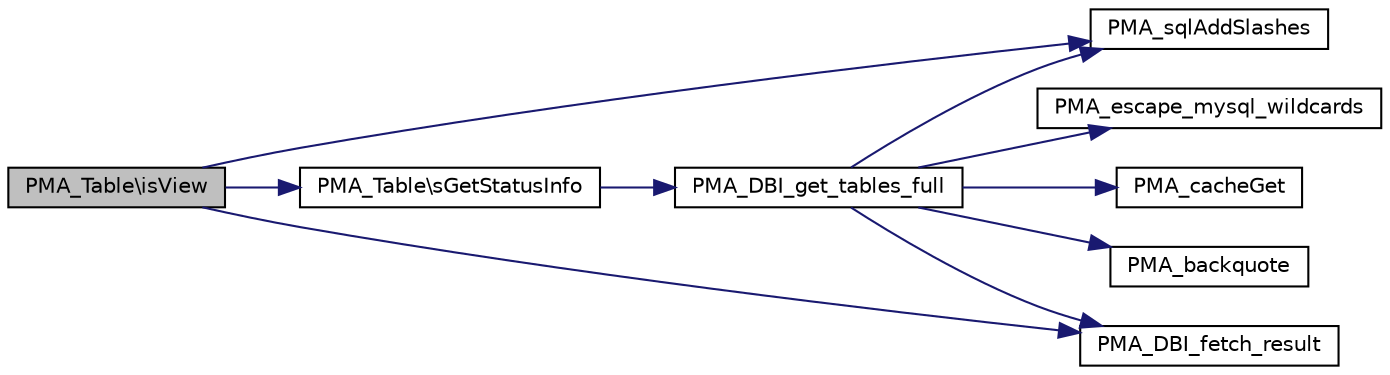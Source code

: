 digraph G
{
  edge [fontname="Helvetica",fontsize="10",labelfontname="Helvetica",labelfontsize="10"];
  node [fontname="Helvetica",fontsize="10",shape=record];
  rankdir="LR";
  Node1 [label="PMA_Table\\isView",height=0.2,width=0.4,color="black", fillcolor="grey75", style="filled" fontcolor="black"];
  Node1 -> Node2 [color="midnightblue",fontsize="10",style="solid",fontname="Helvetica"];
  Node2 [label="PMA_Table\\sGetStatusInfo",height=0.2,width=0.4,color="black", fillcolor="white", style="filled",URL="$classPMA__Table.html#a5bcf320752029cac160933f74afc8742",tooltip="Returns full table status info, or specific if $info provided this info is collected from information..."];
  Node2 -> Node3 [color="midnightblue",fontsize="10",style="solid",fontname="Helvetica"];
  Node3 [label="PMA_DBI_get_tables_full",height=0.2,width=0.4,color="black", fillcolor="white", style="filled",URL="$database__interface_8lib_8php.html#a666173b932079177ab299983242adc58",tooltip="returns array of all tables in given db or dbs this function expects unquoted names: RIGHT: my_databa..."];
  Node3 -> Node4 [color="midnightblue",fontsize="10",style="solid",fontname="Helvetica"];
  Node4 [label="PMA_escape_mysql_wildcards",height=0.2,width=0.4,color="black", fillcolor="white", style="filled",URL="$common_8lib_8php.html#a0eb68fc9b932fee53281ee4933bf242d",tooltip="Add slashes before &quot;_&quot; and &quot;%&quot; characters for using them in MySQL database, table and field names..."];
  Node3 -> Node5 [color="midnightblue",fontsize="10",style="solid",fontname="Helvetica"];
  Node5 [label="PMA_sqlAddSlashes",height=0.2,width=0.4,color="black", fillcolor="white", style="filled",URL="$common_8lib_8php.html#a799062f79f401d1f20735d292d008eaf",tooltip="Add slashes before &quot;&#39;&quot; and &quot;\&quot; characters so a value containing them can be used in a sql comparison..."];
  Node3 -> Node6 [color="midnightblue",fontsize="10",style="solid",fontname="Helvetica"];
  Node6 [label="PMA_cacheGet",height=0.2,width=0.4,color="black", fillcolor="white", style="filled",URL="$common_8lib_8php.html#a28b14adfbbd7d246da55512f63bde226",tooltip="Gets cached information from the session."];
  Node3 -> Node7 [color="midnightblue",fontsize="10",style="solid",fontname="Helvetica"];
  Node7 [label="PMA_backquote",height=0.2,width=0.4,color="black", fillcolor="white", style="filled",URL="$common_8lib_8php.html#a81c4628f679a153bb4475c5ee2ae49ec",tooltip="Adds backquotes on both sides of a database, table or field name."];
  Node3 -> Node8 [color="midnightblue",fontsize="10",style="solid",fontname="Helvetica"];
  Node8 [label="PMA_DBI_fetch_result",height=0.2,width=0.4,color="black", fillcolor="white", style="filled",URL="$database__interface_8lib_8php.html#a761f919096699667412d2ffd391eaa5b",tooltip="returns all rows in the resultset in one array"];
  Node1 -> Node8 [color="midnightblue",fontsize="10",style="solid",fontname="Helvetica"];
  Node1 -> Node5 [color="midnightblue",fontsize="10",style="solid",fontname="Helvetica"];
}
